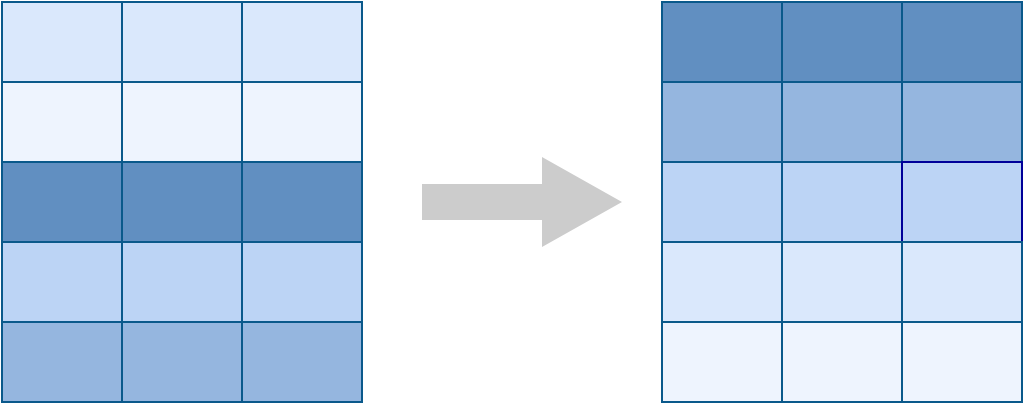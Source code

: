 <mxfile version="13.6.5" type="google"><diagram id="eAKZDhbyrOyP7cdwRSnv" name="Page-1"><mxGraphModel dx="1554" dy="898" grid="1" gridSize="10" guides="1" tooltips="1" connect="1" arrows="1" fold="1" page="1" pageScale="1" pageWidth="850" pageHeight="1100" math="0" shadow="0"><root><mxCell id="0"/><mxCell id="1" parent="0"/><mxCell id="VWwb-h3mht4uzt4C9TT1-1" value="" style="shape=table;html=1;whiteSpace=wrap;startSize=0;container=1;collapsible=0;childLayout=tableLayout;" parent="1" vertex="1"><mxGeometry x="60" y="60" width="180" height="200" as="geometry"/></mxCell><mxCell id="VWwb-h3mht4uzt4C9TT1-2" value="" style="shape=partialRectangle;html=1;whiteSpace=wrap;collapsible=0;dropTarget=0;pointerEvents=0;fillColor=none;top=0;left=0;bottom=0;right=0;points=[[0,0.5],[1,0.5]];portConstraint=eastwest;strokeColor=#000099;" parent="VWwb-h3mht4uzt4C9TT1-1" vertex="1"><mxGeometry width="180" height="40" as="geometry"/></mxCell><mxCell id="VWwb-h3mht4uzt4C9TT1-3" value="" style="shape=partialRectangle;html=1;whiteSpace=wrap;connectable=0;top=1;left=1;bottom=1;right=1;overflow=hidden;fillColor=#dae8fc;strokeColor=#0A598B;" parent="VWwb-h3mht4uzt4C9TT1-2" vertex="1"><mxGeometry width="60" height="40" as="geometry"/></mxCell><mxCell id="VWwb-h3mht4uzt4C9TT1-4" value="" style="shape=partialRectangle;html=1;whiteSpace=wrap;connectable=0;top=1;left=1;bottom=1;right=1;overflow=hidden;fillColor=#dae8fc;strokeColor=#0A598B;" parent="VWwb-h3mht4uzt4C9TT1-2" vertex="1"><mxGeometry x="60" width="60" height="40" as="geometry"/></mxCell><mxCell id="VWwb-h3mht4uzt4C9TT1-5" value="" style="shape=partialRectangle;html=1;whiteSpace=wrap;connectable=0;top=1;left=1;bottom=1;right=1;overflow=hidden;fillColor=#dae8fc;strokeColor=#0A598B;" parent="VWwb-h3mht4uzt4C9TT1-2" vertex="1"><mxGeometry x="120" width="60" height="40" as="geometry"/></mxCell><mxCell id="VWwb-h3mht4uzt4C9TT1-14" value="" style="shape=partialRectangle;html=1;whiteSpace=wrap;collapsible=0;dropTarget=0;pointerEvents=0;fillColor=none;top=0;left=0;bottom=0;right=0;points=[[0,0.5],[1,0.5]];portConstraint=eastwest;" parent="VWwb-h3mht4uzt4C9TT1-1" vertex="1"><mxGeometry y="40" width="180" height="40" as="geometry"/></mxCell><mxCell id="VWwb-h3mht4uzt4C9TT1-15" value="" style="shape=partialRectangle;html=1;whiteSpace=wrap;connectable=0;top=1;left=1;bottom=1;right=1;overflow=hidden;strokeColor=#0A598B;fillColor=#eef4fe;" parent="VWwb-h3mht4uzt4C9TT1-14" vertex="1"><mxGeometry width="60" height="40" as="geometry"/></mxCell><mxCell id="VWwb-h3mht4uzt4C9TT1-16" value="" style="shape=partialRectangle;html=1;whiteSpace=wrap;connectable=0;top=1;left=1;bottom=1;right=1;overflow=hidden;strokeColor=#0A598B;fillColor=#EEF4FE;" parent="VWwb-h3mht4uzt4C9TT1-14" vertex="1"><mxGeometry x="60" width="60" height="40" as="geometry"/></mxCell><mxCell id="VWwb-h3mht4uzt4C9TT1-17" value="" style="shape=partialRectangle;html=1;whiteSpace=wrap;connectable=0;top=1;left=1;bottom=1;right=1;overflow=hidden;strokeColor=#0A598B;fillColor=#EEF4FE;" parent="VWwb-h3mht4uzt4C9TT1-14" vertex="1"><mxGeometry x="120" width="60" height="40" as="geometry"/></mxCell><mxCell id="VWwb-h3mht4uzt4C9TT1-6" value="" style="shape=partialRectangle;html=1;whiteSpace=wrap;collapsible=0;dropTarget=0;pointerEvents=0;fillColor=#dae8fc;top=1;left=1;bottom=1;right=1;points=[[0,0.5],[1,0.5]];portConstraint=eastwest;strokeColor=#6c8ebf;" parent="VWwb-h3mht4uzt4C9TT1-1" vertex="1"><mxGeometry y="80" width="180" height="40" as="geometry"/></mxCell><mxCell id="VWwb-h3mht4uzt4C9TT1-7" value="" style="shape=partialRectangle;html=1;whiteSpace=wrap;connectable=0;top=1;left=1;bottom=1;right=1;overflow=hidden;fillColor=#618fc1;strokeColor=#0A598B;" parent="VWwb-h3mht4uzt4C9TT1-6" vertex="1"><mxGeometry width="60" height="40" as="geometry"/></mxCell><mxCell id="VWwb-h3mht4uzt4C9TT1-8" value="" style="shape=partialRectangle;html=1;whiteSpace=wrap;connectable=0;top=1;left=1;bottom=1;right=1;overflow=hidden;fillColor=#618fc1;strokeColor=#0A598B;" parent="VWwb-h3mht4uzt4C9TT1-6" vertex="1"><mxGeometry x="60" width="60" height="40" as="geometry"/></mxCell><mxCell id="VWwb-h3mht4uzt4C9TT1-9" value="" style="shape=partialRectangle;html=1;whiteSpace=wrap;connectable=0;top=1;left=1;bottom=1;right=1;overflow=hidden;fillColor=#618fc1;strokeColor=#0A598B;" parent="VWwb-h3mht4uzt4C9TT1-6" vertex="1"><mxGeometry x="120" width="60" height="40" as="geometry"/></mxCell><mxCell id="VWwb-h3mht4uzt4C9TT1-10" value="" style="shape=partialRectangle;html=1;whiteSpace=wrap;collapsible=0;dropTarget=0;pointerEvents=0;fillColor=none;top=0;left=0;bottom=0;right=0;points=[[0,0.5],[1,0.5]];portConstraint=eastwest;" parent="VWwb-h3mht4uzt4C9TT1-1" vertex="1"><mxGeometry y="120" width="180" height="40" as="geometry"/></mxCell><mxCell id="VWwb-h3mht4uzt4C9TT1-11" value="" style="shape=partialRectangle;html=1;whiteSpace=wrap;connectable=0;top=1;left=1;bottom=1;right=1;overflow=hidden;strokeColor=#0A598B;fillColor=#Bcd4f5;" parent="VWwb-h3mht4uzt4C9TT1-10" vertex="1"><mxGeometry width="60" height="40" as="geometry"/></mxCell><mxCell id="VWwb-h3mht4uzt4C9TT1-12" value="" style="shape=partialRectangle;html=1;whiteSpace=wrap;connectable=0;top=1;left=1;bottom=1;right=1;overflow=hidden;strokeColor=#0A598B;fillColor=#Bcd4f5;" parent="VWwb-h3mht4uzt4C9TT1-10" vertex="1"><mxGeometry x="60" width="60" height="40" as="geometry"/></mxCell><mxCell id="VWwb-h3mht4uzt4C9TT1-13" value="" style="shape=partialRectangle;html=1;whiteSpace=wrap;connectable=0;top=1;left=1;bottom=1;right=1;overflow=hidden;strokeColor=#0A598B;fillColor=#Bcd4f5;" parent="VWwb-h3mht4uzt4C9TT1-10" vertex="1"><mxGeometry x="120" width="60" height="40" as="geometry"/></mxCell><mxCell id="VWwb-h3mht4uzt4C9TT1-18" value="" style="shape=partialRectangle;html=1;whiteSpace=wrap;collapsible=0;dropTarget=0;pointerEvents=0;fillColor=none;top=0;left=0;bottom=0;right=0;points=[[0,0.5],[1,0.5]];portConstraint=eastwest;" parent="VWwb-h3mht4uzt4C9TT1-1" vertex="1"><mxGeometry y="160" width="180" height="40" as="geometry"/></mxCell><mxCell id="VWwb-h3mht4uzt4C9TT1-19" value="" style="shape=partialRectangle;html=1;whiteSpace=wrap;connectable=0;top=1;left=1;bottom=1;right=1;overflow=hidden;fillColor=#95b6df;strokeColor=#0A598B;" parent="VWwb-h3mht4uzt4C9TT1-18" vertex="1"><mxGeometry width="60" height="40" as="geometry"/></mxCell><mxCell id="VWwb-h3mht4uzt4C9TT1-20" value="" style="shape=partialRectangle;html=1;whiteSpace=wrap;connectable=0;top=1;left=1;bottom=1;right=1;overflow=hidden;fillColor=#95b6df;strokeColor=#0A598B;" parent="VWwb-h3mht4uzt4C9TT1-18" vertex="1"><mxGeometry x="60" width="60" height="40" as="geometry"/></mxCell><mxCell id="VWwb-h3mht4uzt4C9TT1-21" value="" style="shape=partialRectangle;html=1;whiteSpace=wrap;connectable=0;top=1;left=1;bottom=1;right=1;overflow=hidden;fillColor=#95b6df;strokeColor=#0A598B;" parent="VWwb-h3mht4uzt4C9TT1-18" vertex="1"><mxGeometry x="120" width="60" height="40" as="geometry"/></mxCell><mxCell id="VWwb-h3mht4uzt4C9TT1-22" value="" style="html=1;shadow=0;dashed=0;align=center;verticalAlign=middle;shape=mxgraph.arrows2.arrow;dy=0.6;dx=40;notch=0;fontColor=#333333;strokeColor=none;fillColor=#CCCCCC;" parent="1" vertex="1"><mxGeometry x="270" y="137.5" width="100" height="45" as="geometry"/></mxCell><mxCell id="dc1JIEfuQ0kMywxQzsZj-1" value="" style="shape=table;html=1;whiteSpace=wrap;startSize=0;container=1;collapsible=0;childLayout=tableLayout;" parent="1" vertex="1"><mxGeometry x="390" y="60" width="180" height="200" as="geometry"/></mxCell><mxCell id="dc1JIEfuQ0kMywxQzsZj-2" value="" style="shape=partialRectangle;html=1;whiteSpace=wrap;collapsible=0;dropTarget=0;pointerEvents=0;fillColor=none;top=0;left=0;bottom=0;right=0;points=[[0,0.5],[1,0.5]];portConstraint=eastwest;" parent="dc1JIEfuQ0kMywxQzsZj-1" vertex="1"><mxGeometry width="180" height="40" as="geometry"/></mxCell><mxCell id="dc1JIEfuQ0kMywxQzsZj-3" value="" style="shape=partialRectangle;html=1;whiteSpace=wrap;connectable=0;top=1;left=1;bottom=1;right=1;overflow=hidden;fillColor=#618FC1;strokeColor=#0A598B;" parent="dc1JIEfuQ0kMywxQzsZj-2" vertex="1"><mxGeometry width="60" height="40" as="geometry"/></mxCell><mxCell id="dc1JIEfuQ0kMywxQzsZj-4" value="" style="shape=partialRectangle;html=1;whiteSpace=wrap;connectable=0;top=1;left=1;bottom=1;right=1;overflow=hidden;fillColor=#618FC1;strokeColor=#0A598B;" parent="dc1JIEfuQ0kMywxQzsZj-2" vertex="1"><mxGeometry x="60" width="60" height="40" as="geometry"/></mxCell><mxCell id="dc1JIEfuQ0kMywxQzsZj-5" value="" style="shape=partialRectangle;html=1;whiteSpace=wrap;connectable=0;top=1;left=1;bottom=1;right=1;overflow=hidden;fillColor=#618FC1;strokeColor=#0A598B;" parent="dc1JIEfuQ0kMywxQzsZj-2" vertex="1"><mxGeometry x="120" width="60" height="40" as="geometry"/></mxCell><mxCell id="dc1JIEfuQ0kMywxQzsZj-6" value="" style="shape=partialRectangle;html=1;whiteSpace=wrap;collapsible=0;dropTarget=0;pointerEvents=0;fillColor=none;top=0;left=0;bottom=0;right=0;points=[[0,0.5],[1,0.5]];portConstraint=eastwest;" parent="dc1JIEfuQ0kMywxQzsZj-1" vertex="1"><mxGeometry y="40" width="180" height="40" as="geometry"/></mxCell><mxCell id="dc1JIEfuQ0kMywxQzsZj-7" value="" style="shape=partialRectangle;html=1;whiteSpace=wrap;connectable=0;top=1;left=1;bottom=1;right=1;overflow=hidden;fillColor=#95B6DF;strokeColor=#0A598B;" parent="dc1JIEfuQ0kMywxQzsZj-6" vertex="1"><mxGeometry width="60" height="40" as="geometry"/></mxCell><mxCell id="dc1JIEfuQ0kMywxQzsZj-8" value="" style="shape=partialRectangle;html=1;whiteSpace=wrap;connectable=0;top=1;left=1;bottom=1;right=1;overflow=hidden;fillColor=#95B6DF;strokeColor=#0A598B;" parent="dc1JIEfuQ0kMywxQzsZj-6" vertex="1"><mxGeometry x="60" width="60" height="40" as="geometry"/></mxCell><mxCell id="dc1JIEfuQ0kMywxQzsZj-9" value="" style="shape=partialRectangle;html=1;whiteSpace=wrap;connectable=0;top=1;left=1;bottom=1;right=1;overflow=hidden;fillColor=#95B6DF;strokeColor=#0A598B;" parent="dc1JIEfuQ0kMywxQzsZj-6" vertex="1"><mxGeometry x="120" width="60" height="40" as="geometry"/></mxCell><mxCell id="dc1JIEfuQ0kMywxQzsZj-10" value="" style="shape=partialRectangle;html=1;whiteSpace=wrap;collapsible=0;dropTarget=0;pointerEvents=0;top=1;left=1;bottom=1;right=1;points=[[0,0.5],[1,0.5]];portConstraint=eastwest;fillColor=#99CCFF;strokeColor=#0A598B;" parent="dc1JIEfuQ0kMywxQzsZj-1" vertex="1"><mxGeometry y="80" width="180" height="40" as="geometry"/></mxCell><mxCell id="dc1JIEfuQ0kMywxQzsZj-11" value="" style="shape=partialRectangle;html=1;whiteSpace=wrap;connectable=0;top=1;left=1;bottom=1;right=1;overflow=hidden;strokeColor=#0A598B;fillColor=#BCD4F5;" parent="dc1JIEfuQ0kMywxQzsZj-10" vertex="1"><mxGeometry width="60" height="40" as="geometry"/></mxCell><mxCell id="dc1JIEfuQ0kMywxQzsZj-12" value="" style="shape=partialRectangle;html=1;whiteSpace=wrap;connectable=0;top=1;left=1;bottom=1;right=1;overflow=hidden;strokeColor=#0A598B;fillColor=#BCD4F5;" parent="dc1JIEfuQ0kMywxQzsZj-10" vertex="1"><mxGeometry x="60" width="60" height="40" as="geometry"/></mxCell><mxCell id="dc1JIEfuQ0kMywxQzsZj-13" value="" style="shape=partialRectangle;html=1;whiteSpace=wrap;connectable=0;top=1;left=1;bottom=1;right=1;overflow=hidden;strokeColor=#000099;fillColor=#BCD4F5;" parent="dc1JIEfuQ0kMywxQzsZj-10" vertex="1"><mxGeometry x="120" width="60" height="40" as="geometry"/></mxCell><mxCell id="dc1JIEfuQ0kMywxQzsZj-14" value="" style="shape=partialRectangle;html=1;whiteSpace=wrap;collapsible=0;dropTarget=0;pointerEvents=0;fillColor=none;top=0;left=0;bottom=0;right=0;points=[[0,0.5],[1,0.5]];portConstraint=eastwest;" parent="dc1JIEfuQ0kMywxQzsZj-1" vertex="1"><mxGeometry y="120" width="180" height="40" as="geometry"/></mxCell><mxCell id="dc1JIEfuQ0kMywxQzsZj-15" value="" style="shape=partialRectangle;html=1;whiteSpace=wrap;connectable=0;top=1;left=1;bottom=1;right=1;overflow=hidden;fillColor=#dae8fc;strokeColor=#0A598B;" parent="dc1JIEfuQ0kMywxQzsZj-14" vertex="1"><mxGeometry width="60" height="40" as="geometry"/></mxCell><mxCell id="dc1JIEfuQ0kMywxQzsZj-16" value="" style="shape=partialRectangle;html=1;whiteSpace=wrap;connectable=0;top=1;left=1;bottom=1;right=1;overflow=hidden;fillColor=#dae8fc;strokeColor=#0A598B;" parent="dc1JIEfuQ0kMywxQzsZj-14" vertex="1"><mxGeometry x="60" width="60" height="40" as="geometry"/></mxCell><mxCell id="dc1JIEfuQ0kMywxQzsZj-17" value="" style="shape=partialRectangle;html=1;whiteSpace=wrap;connectable=0;top=1;left=1;bottom=1;right=1;overflow=hidden;fillColor=#dae8fc;strokeColor=#0A598B;" parent="dc1JIEfuQ0kMywxQzsZj-14" vertex="1"><mxGeometry x="120" width="60" height="40" as="geometry"/></mxCell><mxCell id="dc1JIEfuQ0kMywxQzsZj-18" value="" style="shape=partialRectangle;html=1;whiteSpace=wrap;collapsible=0;dropTarget=0;pointerEvents=0;fillColor=none;top=0;left=0;bottom=0;right=0;points=[[0,0.5],[1,0.5]];portConstraint=eastwest;" parent="dc1JIEfuQ0kMywxQzsZj-1" vertex="1"><mxGeometry y="160" width="180" height="40" as="geometry"/></mxCell><mxCell id="dc1JIEfuQ0kMywxQzsZj-19" value="" style="shape=partialRectangle;html=1;whiteSpace=wrap;connectable=0;top=1;left=1;bottom=1;right=1;overflow=hidden;strokeColor=#0A598B;fillColor=#EEF4FE;" parent="dc1JIEfuQ0kMywxQzsZj-18" vertex="1"><mxGeometry width="60" height="40" as="geometry"/></mxCell><mxCell id="dc1JIEfuQ0kMywxQzsZj-20" value="" style="shape=partialRectangle;html=1;whiteSpace=wrap;connectable=0;top=1;left=1;bottom=1;right=1;overflow=hidden;strokeColor=#0A598B;fillColor=#EEF4FE;" parent="dc1JIEfuQ0kMywxQzsZj-18" vertex="1"><mxGeometry x="60" width="60" height="40" as="geometry"/></mxCell><mxCell id="dc1JIEfuQ0kMywxQzsZj-21" value="" style="shape=partialRectangle;html=1;whiteSpace=wrap;connectable=0;top=1;left=1;bottom=1;right=1;overflow=hidden;strokeColor=#0A598B;fillColor=#EEF4FE;" parent="dc1JIEfuQ0kMywxQzsZj-18" vertex="1"><mxGeometry x="120" width="60" height="40" as="geometry"/></mxCell></root></mxGraphModel></diagram></mxfile>